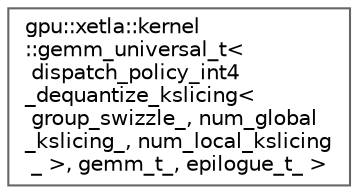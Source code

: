 digraph "Graphical Class Hierarchy"
{
 // LATEX_PDF_SIZE
  bgcolor="transparent";
  edge [fontname=Helvetica,fontsize=10,labelfontname=Helvetica,labelfontsize=10];
  node [fontname=Helvetica,fontsize=10,shape=box,height=0.2,width=0.4];
  rankdir="LR";
  Node0 [id="Node000000",label="gpu::xetla::kernel\l::gemm_universal_t\<\l dispatch_policy_int4\l_dequantize_kslicing\<\l group_swizzle_, num_global\l_kslicing_, num_local_kslicing\l_ \>, gemm_t_, epilogue_t_ \>",height=0.2,width=0.4,color="grey40", fillcolor="white", style="filled",URL="$classgpu_1_1xetla_1_1kernel_1_1gemm__universal__t_3_01dispatch__policy__int4__dequantize__kslici178205a26c5986ed8f1ffbe466dc2300.html",tooltip="Is the GEMM functor, specialized in bit4 matB kslicing dispatch policy and Xe architecture."];
}
